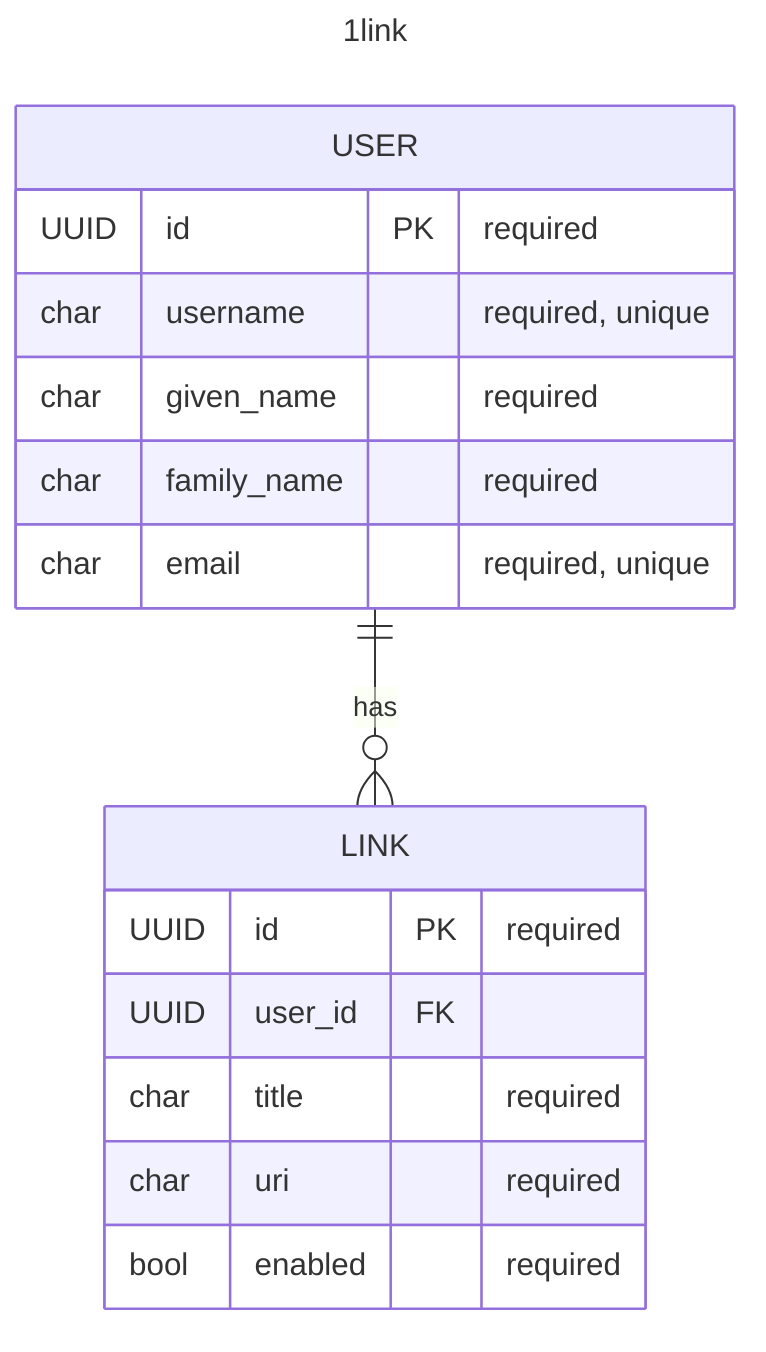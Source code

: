 ---
title: 1link
---
erDiagram
    USER ||--o{ LINK: "has"
    USER {
        UUID id PK "required"
        char username "required, unique"
        char given_name "required"
        char family_name "required"
        char email "required, unique"
    }
    LINK {
        UUID id PK "required"
        UUID user_id FK
        char title "required"
        char uri "required"
        bool enabled "required"
    }